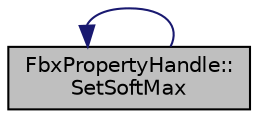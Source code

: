 digraph "FbxPropertyHandle::SetSoftMax"
{
  edge [fontname="Helvetica",fontsize="10",labelfontname="Helvetica",labelfontsize="10"];
  node [fontname="Helvetica",fontsize="10",shape=record];
  rankdir="LR";
  Node190 [label="FbxPropertyHandle::\lSetSoftMax",height=0.2,width=0.4,color="black", fillcolor="grey75", style="filled", fontcolor="black"];
  Node190 -> Node190 [dir="back",color="midnightblue",fontsize="10",style="solid",fontname="Helvetica"];
}
